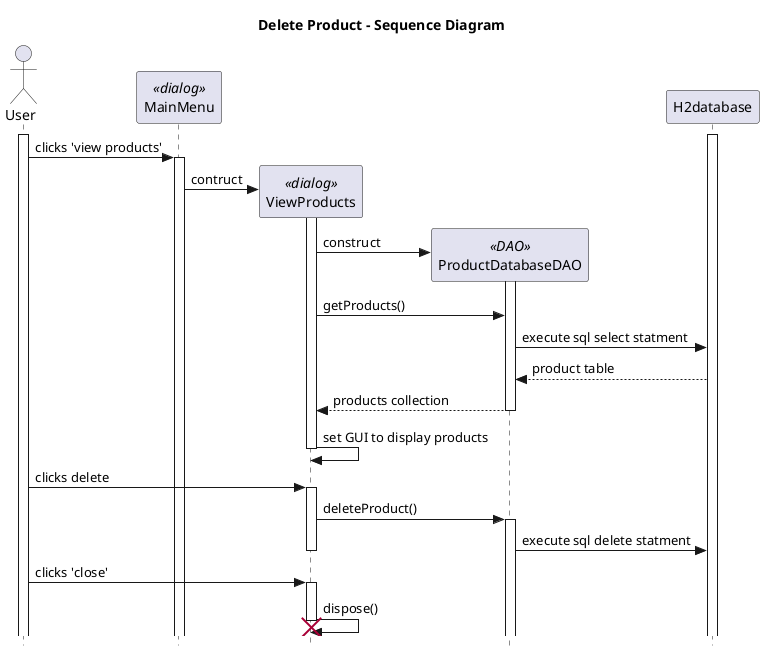 @startuml
@startuml
' use strict UML mode
skinparam style strictuml

title Delete Product - Sequence Diagram

actor User
activate User
participant "MainMenu" <<dialog>>


activate H2database


User -> MainMenu++ : clicks 'view products'

create ViewProducts <<dialog>>
MainMenu -> ViewProducts : contruct
ViewProducts ++

create ProductDatabaseDAO <<DAO>>
ViewProducts -> ProductDatabaseDAO : construct
activate ProductDatabaseDAO



ViewProducts -> ProductDatabaseDAO : getProducts()

ProductDatabaseDAO -> H2database : execute sql select statment
H2database --> ProductDatabaseDAO : product table
return products collection
ViewProducts -> ViewProducts : set GUI to display products
ViewProducts--

User -> ViewProducts++ : clicks delete
ViewProducts -> ProductDatabaseDAO++ : deleteProduct()
ProductDatabaseDAO -> H2database : execute sql delete statment
ViewProducts--

User -> ViewProducts++ : clicks 'close'
ViewProducts -> ViewProducts : dispose()
destroy ViewProducts
ViewProducts--

database H2database


@enduml

